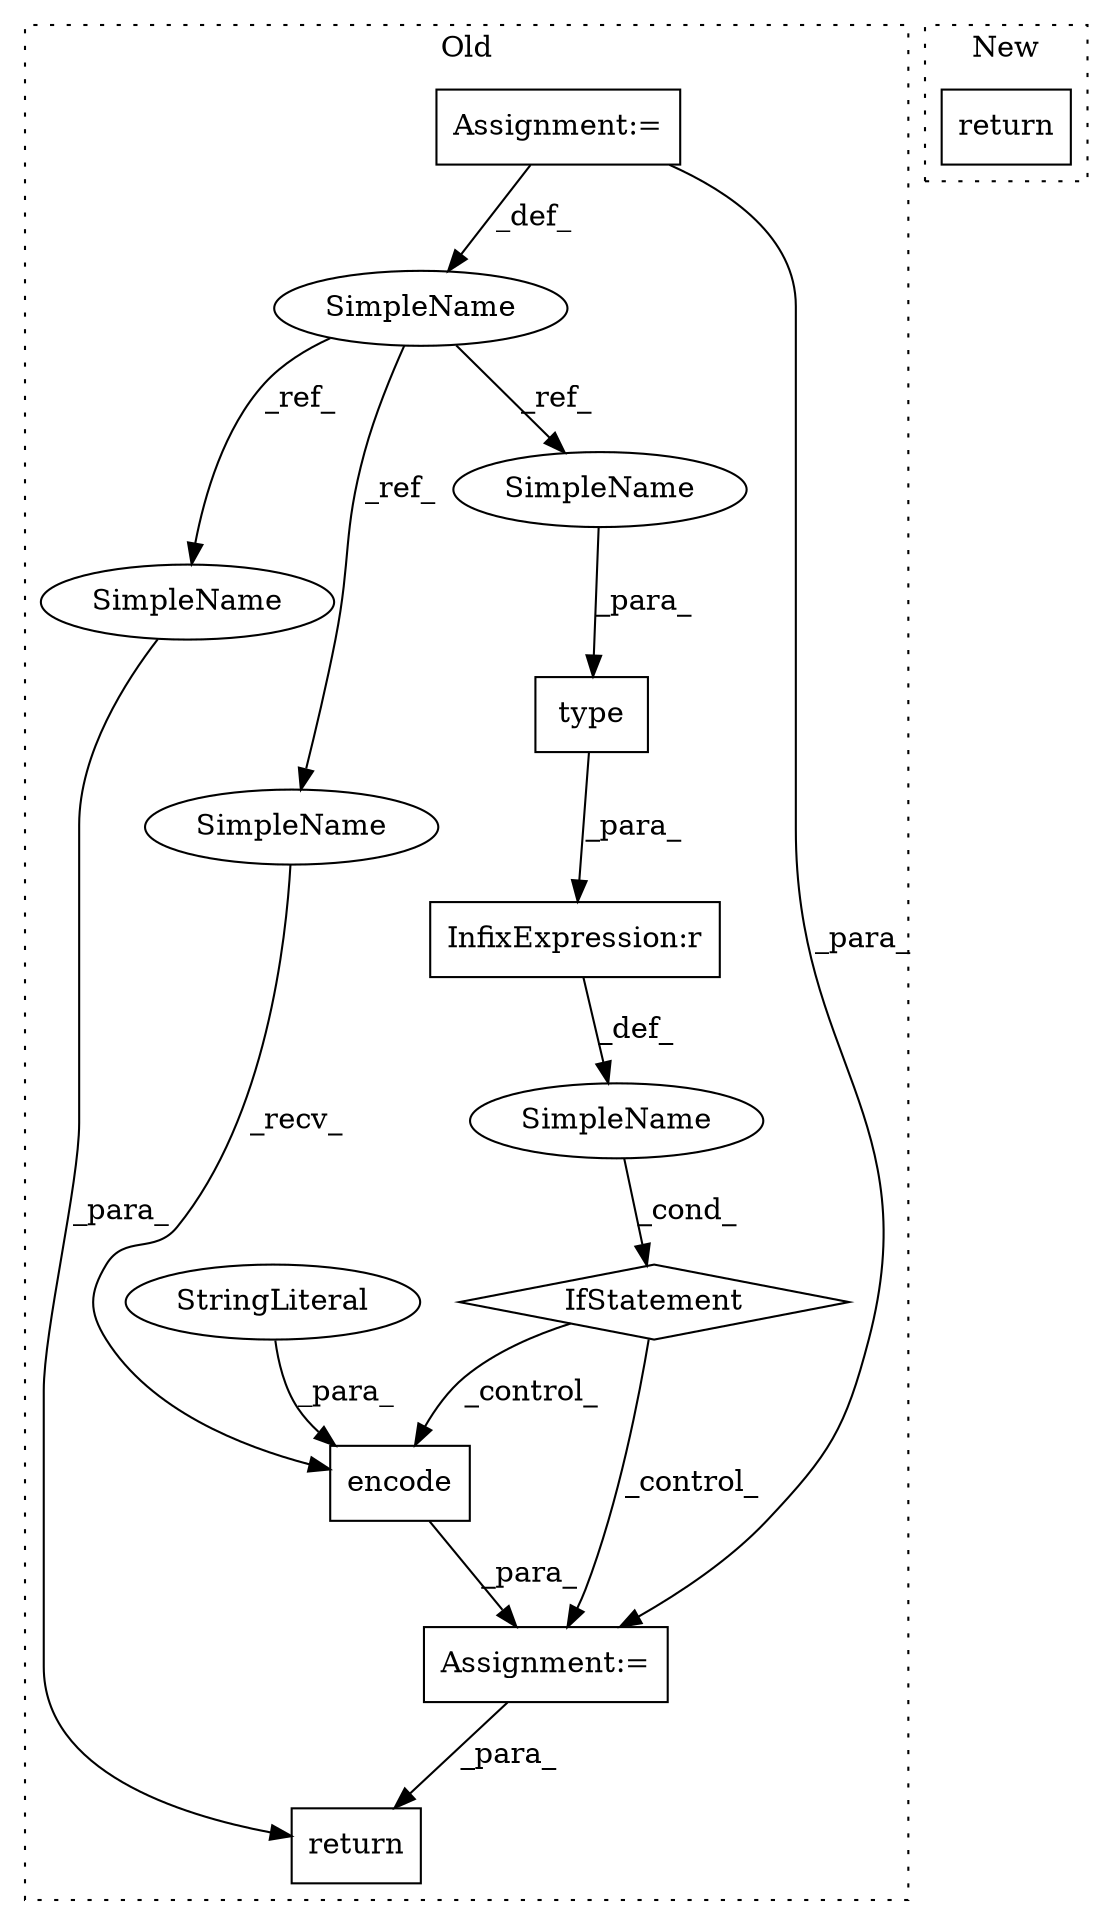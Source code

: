digraph G {
subgraph cluster0 {
1 [label="encode" a="32" s="5775,5789" l="7,1" shape="box"];
3 [label="StringLiteral" a="45" s="5782" l="7" shape="ellipse"];
4 [label="return" a="41" s="5802" l="7" shape="box"];
5 [label="Assignment:=" a="7" s="5770" l="1" shape="box"];
6 [label="IfStatement" a="25" s="5734,5757" l="4,2" shape="diamond"];
7 [label="SimpleName" a="42" s="5637" l="3" shape="ellipse"];
8 [label="InfixExpression:r" a="27" s="5747" l="4" shape="box"];
9 [label="SimpleName" a="42" s="" l="" shape="ellipse"];
10 [label="type" a="32" s="5738,5746" l="5,1" shape="box"];
11 [label="Assignment:=" a="7" s="5640" l="1" shape="box"];
12 [label="SimpleName" a="42" s="5809" l="3" shape="ellipse"];
13 [label="SimpleName" a="42" s="5771" l="3" shape="ellipse"];
14 [label="SimpleName" a="42" s="5743" l="3" shape="ellipse"];
label = "Old";
style="dotted";
}
subgraph cluster1 {
2 [label="return" a="41" s="5633" l="7" shape="box"];
label = "New";
style="dotted";
}
1 -> 5 [label="_para_"];
3 -> 1 [label="_para_"];
5 -> 4 [label="_para_"];
6 -> 5 [label="_control_"];
6 -> 1 [label="_control_"];
7 -> 14 [label="_ref_"];
7 -> 12 [label="_ref_"];
7 -> 13 [label="_ref_"];
8 -> 9 [label="_def_"];
9 -> 6 [label="_cond_"];
10 -> 8 [label="_para_"];
11 -> 7 [label="_def_"];
11 -> 5 [label="_para_"];
12 -> 4 [label="_para_"];
13 -> 1 [label="_recv_"];
14 -> 10 [label="_para_"];
}